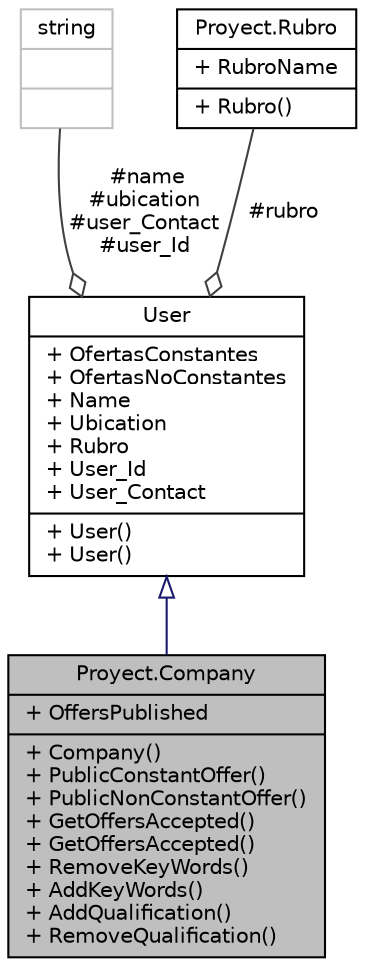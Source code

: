 digraph "Proyect.Company"
{
 // INTERACTIVE_SVG=YES
 // LATEX_PDF_SIZE
  edge [fontname="Helvetica",fontsize="10",labelfontname="Helvetica",labelfontsize="10"];
  node [fontname="Helvetica",fontsize="10",shape=record];
  Node1 [label="{Proyect.Company\n|+ OffersPublished\l|+ Company()\l+ PublicConstantOffer()\l+ PublicNonConstantOffer()\l+ GetOffersAccepted()\l+ GetOffersAccepted()\l+ RemoveKeyWords()\l+ AddKeyWords()\l+ AddQualification()\l+ RemoveQualification()\l}",height=0.2,width=0.4,color="black", fillcolor="grey75", style="filled", fontcolor="black",tooltip="Esta clase representa la compania y hereda de user (cumple con el principio ISP, porque no depende de..."];
  Node2 -> Node1 [dir="back",color="midnightblue",fontsize="10",style="solid",arrowtail="onormal",fontname="Helvetica"];
  Node2 [label="{User\n|+ OfertasConstantes\l+ OfertasNoConstantes\l+ Name\l+ Ubication\l+ Rubro\l+ User_Id\l+ User_Contact\l|+ User()\l+ User()\l}",height=0.2,width=0.4,color="black", fillcolor="white", style="filled",URL="$classProyect_1_1User.html",tooltip="Superclase user de Emprendedor y Company (quienes estan en una relaciontaxonomica con esta clase)."];
  Node3 -> Node2 [color="grey25",fontsize="10",style="solid",label=" #name\n#ubication\n#user_Contact\n#user_Id" ,arrowhead="odiamond",fontname="Helvetica"];
  Node3 [label="{string\n||}",height=0.2,width=0.4,color="grey75", fillcolor="white", style="filled",tooltip=" "];
  Node4 -> Node2 [color="grey25",fontsize="10",style="solid",label=" #rubro" ,arrowhead="odiamond",fontname="Helvetica"];
  Node4 [label="{Proyect.Rubro\n|+ RubroName\l|+ Rubro()\l}",height=0.2,width=0.4,color="black", fillcolor="white", style="filled",URL="$classProyect_1_1Rubro.html",tooltip="Clase que representa el rubro de una compania o emprendedor."];
}
